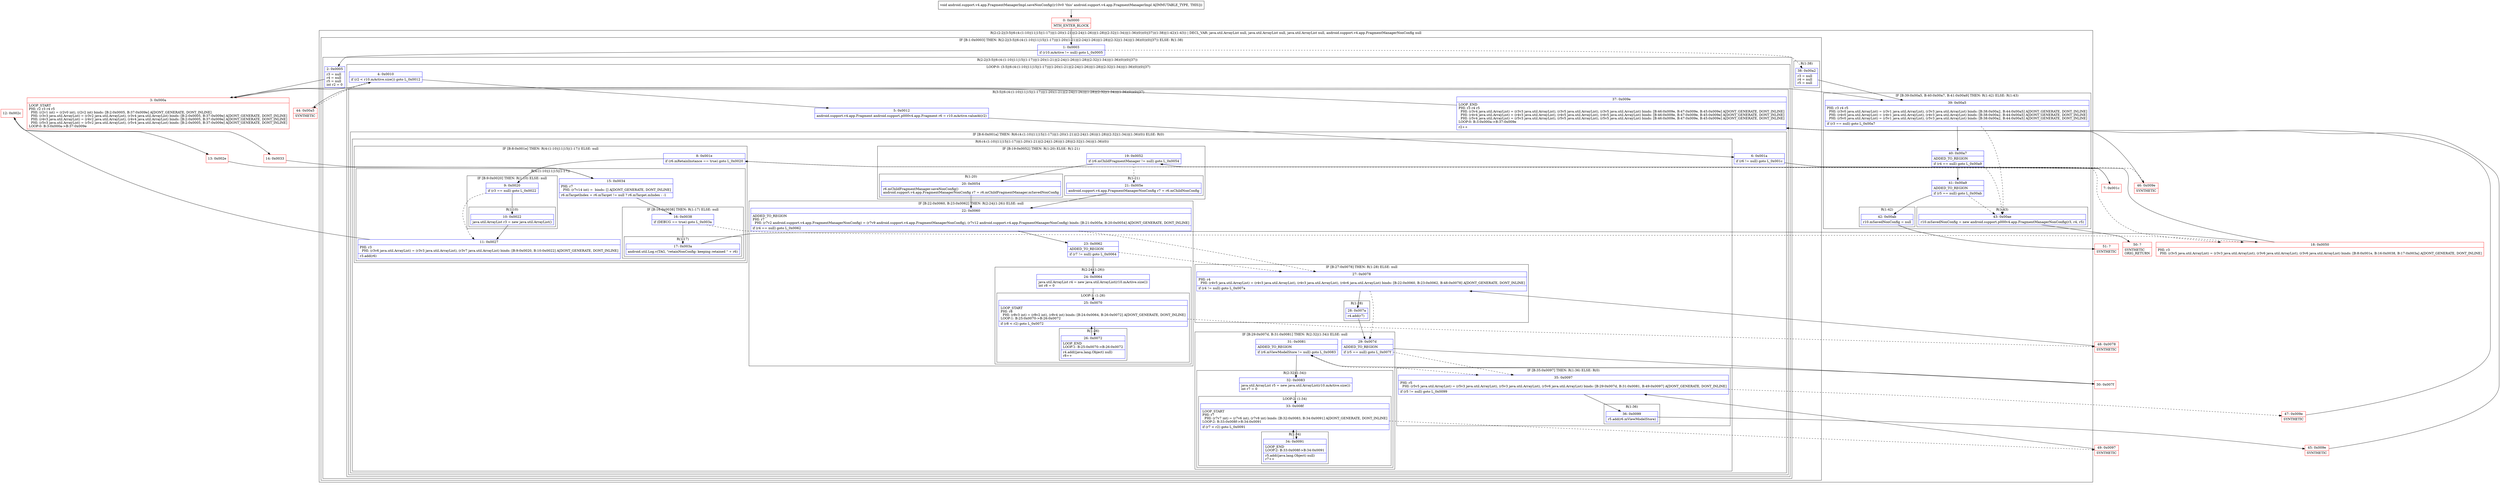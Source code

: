 digraph "CFG forandroid.support.v4.app.FragmentManagerImpl.saveNonConfig()V" {
subgraph cluster_Region_526789742 {
label = "R(2:(2:2|(3:5|(6:(4:(1:10)|11|15|(1:17))|(1:20)(1:21)|(2:24|(1:26))|(1:28)|(2:32|(1:34))|(1:36)(0))(0)|37))(1:38)|(1:42)(1:43)) | DECL_VAR: java.util.ArrayList null, java.util.ArrayList null, java.util.ArrayList null, android.support.v4.app.FragmentManagerNonConfig null\l";
node [shape=record,color=blue];
subgraph cluster_IfRegion_1459172498 {
label = "IF [B:1:0x0003] THEN: R(2:2|(3:5|(6:(4:(1:10)|11|15|(1:17))|(1:20)(1:21)|(2:24|(1:26))|(1:28)|(2:32|(1:34))|(1:36)(0))(0)|37)) ELSE: R(1:38)";
node [shape=record,color=blue];
Node_1 [shape=record,label="{1\:\ 0x0003|if (r10.mActive != null) goto L_0x0005\l}"];
subgraph cluster_Region_318770714 {
label = "R(2:2|(3:5|(6:(4:(1:10)|11|15|(1:17))|(1:20)(1:21)|(2:24|(1:26))|(1:28)|(2:32|(1:34))|(1:36)(0))(0)|37))";
node [shape=record,color=blue];
Node_2 [shape=record,label="{2\:\ 0x0005|r3 = null\lr4 = null\lr5 = null\lint r2 = 0\l}"];
subgraph cluster_LoopRegion_1782592664 {
label = "LOOP:0: (3:5|(6:(4:(1:10)|11|15|(1:17))|(1:20)(1:21)|(2:24|(1:26))|(1:28)|(2:32|(1:34))|(1:36)(0))(0)|37)";
node [shape=record,color=blue];
Node_4 [shape=record,label="{4\:\ 0x0010|if (r2 \< r10.mActive.size()) goto L_0x0012\l}"];
subgraph cluster_Region_2058264010 {
label = "R(3:5|(6:(4:(1:10)|11|15|(1:17))|(1:20)(1:21)|(2:24|(1:26))|(1:28)|(2:32|(1:34))|(1:36)(0))(0)|37)";
node [shape=record,color=blue];
Node_5 [shape=record,label="{5\:\ 0x0012|android.support.v4.app.Fragment android.support.p000v4.app.Fragment r6 = r10.mActive.valueAt(r2)\l}"];
subgraph cluster_IfRegion_1533926822 {
label = "IF [B:6:0x001a] THEN: R(6:(4:(1:10)|11|15|(1:17))|(1:20)(1:21)|(2:24|(1:26))|(1:28)|(2:32|(1:34))|(1:36)(0)) ELSE: R(0)";
node [shape=record,color=blue];
Node_6 [shape=record,label="{6\:\ 0x001a|if (r6 != null) goto L_0x001c\l}"];
subgraph cluster_Region_1526816218 {
label = "R(6:(4:(1:10)|11|15|(1:17))|(1:20)(1:21)|(2:24|(1:26))|(1:28)|(2:32|(1:34))|(1:36)(0))";
node [shape=record,color=blue];
subgraph cluster_IfRegion_1436769228 {
label = "IF [B:8:0x001e] THEN: R(4:(1:10)|11|15|(1:17)) ELSE: null";
node [shape=record,color=blue];
Node_8 [shape=record,label="{8\:\ 0x001e|if (r6.mRetainInstance == true) goto L_0x0020\l}"];
subgraph cluster_Region_2028430446 {
label = "R(4:(1:10)|11|15|(1:17))";
node [shape=record,color=blue];
subgraph cluster_IfRegion_439117741 {
label = "IF [B:9:0x0020] THEN: R(1:10) ELSE: null";
node [shape=record,color=blue];
Node_9 [shape=record,label="{9\:\ 0x0020|if (r3 == null) goto L_0x0022\l}"];
subgraph cluster_Region_2040763752 {
label = "R(1:10)";
node [shape=record,color=blue];
Node_10 [shape=record,label="{10\:\ 0x0022|java.util.ArrayList r3 = new java.util.ArrayList()\l}"];
}
}
Node_11 [shape=record,label="{11\:\ 0x0027|PHI: r3 \l  PHI: (r3v6 java.util.ArrayList) = (r3v3 java.util.ArrayList), (r3v7 java.util.ArrayList) binds: [B:9:0x0020, B:10:0x0022] A[DONT_GENERATE, DONT_INLINE]\l|r3.add(r6)\l}"];
Node_15 [shape=record,label="{15\:\ 0x0034|PHI: r7 \l  PHI: (r7v14 int) =  binds: [] A[DONT_GENERATE, DONT_INLINE]\l|r6.mTargetIndex = r6.mTarget != null ? r6.mTarget.mIndex : \-1\l}"];
subgraph cluster_IfRegion_881278426 {
label = "IF [B:16:0x0038] THEN: R(1:17) ELSE: null";
node [shape=record,color=blue];
Node_16 [shape=record,label="{16\:\ 0x0038|if (DEBUG == true) goto L_0x003a\l}"];
subgraph cluster_Region_1593654367 {
label = "R(1:17)";
node [shape=record,color=blue];
Node_17 [shape=record,label="{17\:\ 0x003a|android.util.Log.v(TAG, \"retainNonConfig: keeping retained \" + r6)\l}"];
}
}
}
}
subgraph cluster_IfRegion_1799899851 {
label = "IF [B:19:0x0052] THEN: R(1:20) ELSE: R(1:21)";
node [shape=record,color=blue];
Node_19 [shape=record,label="{19\:\ 0x0052|if (r6.mChildFragmentManager != null) goto L_0x0054\l}"];
subgraph cluster_Region_620368213 {
label = "R(1:20)";
node [shape=record,color=blue];
Node_20 [shape=record,label="{20\:\ 0x0054|r6.mChildFragmentManager.saveNonConfig()\landroid.support.v4.app.FragmentManagerNonConfig r7 = r6.mChildFragmentManager.mSavedNonConfig\l}"];
}
subgraph cluster_Region_1736295856 {
label = "R(1:21)";
node [shape=record,color=blue];
Node_21 [shape=record,label="{21\:\ 0x005e|android.support.v4.app.FragmentManagerNonConfig r7 = r6.mChildNonConfig\l}"];
}
}
subgraph cluster_IfRegion_725996156 {
label = "IF [B:22:0x0060, B:23:0x0062] THEN: R(2:24|(1:26)) ELSE: null";
node [shape=record,color=blue];
Node_22 [shape=record,label="{22\:\ 0x0060|ADDED_TO_REGION\lPHI: r7 \l  PHI: (r7v2 android.support.v4.app.FragmentManagerNonConfig) = (r7v9 android.support.v4.app.FragmentManagerNonConfig), (r7v12 android.support.v4.app.FragmentManagerNonConfig) binds: [B:21:0x005e, B:20:0x0054] A[DONT_GENERATE, DONT_INLINE]\l|if (r4 == null) goto L_0x0062\l}"];
Node_23 [shape=record,label="{23\:\ 0x0062|ADDED_TO_REGION\l|if (r7 != null) goto L_0x0064\l}"];
subgraph cluster_Region_1246541909 {
label = "R(2:24|(1:26))";
node [shape=record,color=blue];
Node_24 [shape=record,label="{24\:\ 0x0064|java.util.ArrayList r4 = new java.util.ArrayList(r10.mActive.size())\lint r8 = 0\l}"];
subgraph cluster_LoopRegion_1427053786 {
label = "LOOP:1: (1:26)";
node [shape=record,color=blue];
Node_25 [shape=record,label="{25\:\ 0x0070|LOOP_START\lPHI: r8 \l  PHI: (r8v3 int) = (r8v2 int), (r8v4 int) binds: [B:24:0x0064, B:26:0x0072] A[DONT_GENERATE, DONT_INLINE]\lLOOP:1: B:25:0x0070\-\>B:26:0x0072\l|if (r8 \< r2) goto L_0x0072\l}"];
subgraph cluster_Region_79681182 {
label = "R(1:26)";
node [shape=record,color=blue];
Node_26 [shape=record,label="{26\:\ 0x0072|LOOP_END\lLOOP:1: B:25:0x0070\-\>B:26:0x0072\l|r4.add((java.lang.Object) null)\lr8++\l}"];
}
}
}
}
subgraph cluster_IfRegion_2054927683 {
label = "IF [B:27:0x0078] THEN: R(1:28) ELSE: null";
node [shape=record,color=blue];
Node_27 [shape=record,label="{27\:\ 0x0078|PHI: r4 \l  PHI: (r4v5 java.util.ArrayList) = (r4v3 java.util.ArrayList), (r4v3 java.util.ArrayList), (r4v6 java.util.ArrayList) binds: [B:22:0x0060, B:23:0x0062, B:48:0x0078] A[DONT_GENERATE, DONT_INLINE]\l|if (r4 != null) goto L_0x007a\l}"];
subgraph cluster_Region_51623086 {
label = "R(1:28)";
node [shape=record,color=blue];
Node_28 [shape=record,label="{28\:\ 0x007a|r4.add(r7)\l}"];
}
}
subgraph cluster_IfRegion_1347752644 {
label = "IF [B:29:0x007d, B:31:0x0081] THEN: R(2:32|(1:34)) ELSE: null";
node [shape=record,color=blue];
Node_29 [shape=record,label="{29\:\ 0x007d|ADDED_TO_REGION\l|if (r5 == null) goto L_0x007f\l}"];
Node_31 [shape=record,label="{31\:\ 0x0081|ADDED_TO_REGION\l|if (r6.mViewModelStore != null) goto L_0x0083\l}"];
subgraph cluster_Region_1991035472 {
label = "R(2:32|(1:34))";
node [shape=record,color=blue];
Node_32 [shape=record,label="{32\:\ 0x0083|java.util.ArrayList r5 = new java.util.ArrayList(r10.mActive.size())\lint r7 = 0\l}"];
subgraph cluster_LoopRegion_811785158 {
label = "LOOP:2: (1:34)";
node [shape=record,color=blue];
Node_33 [shape=record,label="{33\:\ 0x008f|LOOP_START\lPHI: r7 \l  PHI: (r7v7 int) = (r7v6 int), (r7v8 int) binds: [B:32:0x0083, B:34:0x0091] A[DONT_GENERATE, DONT_INLINE]\lLOOP:2: B:33:0x008f\-\>B:34:0x0091\l|if (r7 \< r2) goto L_0x0091\l}"];
subgraph cluster_Region_224838343 {
label = "R(1:34)";
node [shape=record,color=blue];
Node_34 [shape=record,label="{34\:\ 0x0091|LOOP_END\lLOOP:2: B:33:0x008f\-\>B:34:0x0091\l|r5.add((java.lang.Object) null)\lr7++\l}"];
}
}
}
}
subgraph cluster_IfRegion_251076859 {
label = "IF [B:35:0x0097] THEN: R(1:36) ELSE: R(0)";
node [shape=record,color=blue];
Node_35 [shape=record,label="{35\:\ 0x0097|PHI: r5 \l  PHI: (r5v5 java.util.ArrayList) = (r5v3 java.util.ArrayList), (r5v3 java.util.ArrayList), (r5v6 java.util.ArrayList) binds: [B:29:0x007d, B:31:0x0081, B:49:0x0097] A[DONT_GENERATE, DONT_INLINE]\l|if (r5 != null) goto L_0x0099\l}"];
subgraph cluster_Region_2044859415 {
label = "R(1:36)";
node [shape=record,color=blue];
Node_36 [shape=record,label="{36\:\ 0x0099|r5.add(r6.mViewModelStore)\l}"];
}
subgraph cluster_Region_186959211 {
label = "R(0)";
node [shape=record,color=blue];
}
}
}
subgraph cluster_Region_752007393 {
label = "R(0)";
node [shape=record,color=blue];
}
}
Node_37 [shape=record,label="{37\:\ 0x009e|LOOP_END\lPHI: r3 r4 r5 \l  PHI: (r3v4 java.util.ArrayList) = (r3v3 java.util.ArrayList), (r3v5 java.util.ArrayList), (r3v5 java.util.ArrayList) binds: [B:46:0x009e, B:47:0x009e, B:45:0x009e] A[DONT_GENERATE, DONT_INLINE]\l  PHI: (r4v4 java.util.ArrayList) = (r4v3 java.util.ArrayList), (r4v5 java.util.ArrayList), (r4v5 java.util.ArrayList) binds: [B:46:0x009e, B:47:0x009e, B:45:0x009e] A[DONT_GENERATE, DONT_INLINE]\l  PHI: (r5v4 java.util.ArrayList) = (r5v3 java.util.ArrayList), (r5v5 java.util.ArrayList), (r5v5 java.util.ArrayList) binds: [B:46:0x009e, B:47:0x009e, B:45:0x009e] A[DONT_GENERATE, DONT_INLINE]\lLOOP:0: B:3:0x000a\-\>B:37:0x009e\l|r2++\l}"];
}
}
}
subgraph cluster_Region_1998100620 {
label = "R(1:38)";
node [shape=record,color=blue];
Node_38 [shape=record,label="{38\:\ 0x00a2|r3 = null\lr4 = null\lr5 = null\l}"];
}
}
subgraph cluster_IfRegion_846909201 {
label = "IF [B:39:0x00a5, B:40:0x00a7, B:41:0x00a9] THEN: R(1:42) ELSE: R(1:43)";
node [shape=record,color=blue];
Node_39 [shape=record,label="{39\:\ 0x00a5|PHI: r3 r4 r5 \l  PHI: (r3v0 java.util.ArrayList) = (r3v1 java.util.ArrayList), (r3v3 java.util.ArrayList) binds: [B:38:0x00a2, B:44:0x00a5] A[DONT_GENERATE, DONT_INLINE]\l  PHI: (r4v0 java.util.ArrayList) = (r4v1 java.util.ArrayList), (r4v3 java.util.ArrayList) binds: [B:38:0x00a2, B:44:0x00a5] A[DONT_GENERATE, DONT_INLINE]\l  PHI: (r5v0 java.util.ArrayList) = (r5v1 java.util.ArrayList), (r5v3 java.util.ArrayList) binds: [B:38:0x00a2, B:44:0x00a5] A[DONT_GENERATE, DONT_INLINE]\l|if (r3 == null) goto L_0x00a7\l}"];
Node_40 [shape=record,label="{40\:\ 0x00a7|ADDED_TO_REGION\l|if (r4 == null) goto L_0x00a9\l}"];
Node_41 [shape=record,label="{41\:\ 0x00a9|ADDED_TO_REGION\l|if (r5 == null) goto L_0x00ab\l}"];
subgraph cluster_Region_87933277 {
label = "R(1:42)";
node [shape=record,color=blue];
Node_42 [shape=record,label="{42\:\ 0x00ab|r10.mSavedNonConfig = null\l}"];
}
subgraph cluster_Region_673137420 {
label = "R(1:43)";
node [shape=record,color=blue];
Node_43 [shape=record,label="{43\:\ 0x00ae|r10.mSavedNonConfig = new android.support.p000v4.app.FragmentManagerNonConfig(r3, r4, r5)\l}"];
}
}
}
Node_0 [shape=record,color=red,label="{0\:\ 0x0000|MTH_ENTER_BLOCK\l}"];
Node_3 [shape=record,color=red,label="{3\:\ 0x000a|LOOP_START\lPHI: r2 r3 r4 r5 \l  PHI: (r2v1 int) = (r2v0 int), (r2v2 int) binds: [B:2:0x0005, B:37:0x009e] A[DONT_GENERATE, DONT_INLINE]\l  PHI: (r3v3 java.util.ArrayList) = (r3v2 java.util.ArrayList), (r3v4 java.util.ArrayList) binds: [B:2:0x0005, B:37:0x009e] A[DONT_GENERATE, DONT_INLINE]\l  PHI: (r4v3 java.util.ArrayList) = (r4v2 java.util.ArrayList), (r4v4 java.util.ArrayList) binds: [B:2:0x0005, B:37:0x009e] A[DONT_GENERATE, DONT_INLINE]\l  PHI: (r5v3 java.util.ArrayList) = (r5v2 java.util.ArrayList), (r5v4 java.util.ArrayList) binds: [B:2:0x0005, B:37:0x009e] A[DONT_GENERATE, DONT_INLINE]\lLOOP:0: B:3:0x000a\-\>B:37:0x009e\l}"];
Node_7 [shape=record,color=red,label="{7\:\ 0x001c}"];
Node_12 [shape=record,color=red,label="{12\:\ 0x002c}"];
Node_13 [shape=record,color=red,label="{13\:\ 0x002e}"];
Node_14 [shape=record,color=red,label="{14\:\ 0x0033}"];
Node_18 [shape=record,color=red,label="{18\:\ 0x0050|PHI: r3 \l  PHI: (r3v5 java.util.ArrayList) = (r3v3 java.util.ArrayList), (r3v6 java.util.ArrayList), (r3v6 java.util.ArrayList) binds: [B:8:0x001e, B:16:0x0038, B:17:0x003a] A[DONT_GENERATE, DONT_INLINE]\l}"];
Node_30 [shape=record,color=red,label="{30\:\ 0x007f}"];
Node_44 [shape=record,color=red,label="{44\:\ 0x00a5|SYNTHETIC\l}"];
Node_45 [shape=record,color=red,label="{45\:\ 0x009e|SYNTHETIC\l}"];
Node_46 [shape=record,color=red,label="{46\:\ 0x009e|SYNTHETIC\l}"];
Node_47 [shape=record,color=red,label="{47\:\ 0x009e|SYNTHETIC\l}"];
Node_48 [shape=record,color=red,label="{48\:\ 0x0078|SYNTHETIC\l}"];
Node_49 [shape=record,color=red,label="{49\:\ 0x0097|SYNTHETIC\l}"];
Node_50 [shape=record,color=red,label="{50\:\ ?|SYNTHETIC\lORIG_RETURN\l}"];
Node_51 [shape=record,color=red,label="{51\:\ ?|SYNTHETIC\l}"];
MethodNode[shape=record,label="{void android.support.v4.app.FragmentManagerImpl.saveNonConfig((r10v0 'this' android.support.v4.app.FragmentManagerImpl A[IMMUTABLE_TYPE, THIS])) }"];
MethodNode -> Node_0;
Node_1 -> Node_2;
Node_1 -> Node_38[style=dashed];
Node_2 -> Node_3;
Node_4 -> Node_5;
Node_4 -> Node_44[style=dashed];
Node_5 -> Node_6;
Node_6 -> Node_7;
Node_6 -> Node_46[style=dashed];
Node_8 -> Node_9;
Node_8 -> Node_18[style=dashed];
Node_9 -> Node_10;
Node_9 -> Node_11[style=dashed];
Node_10 -> Node_11;
Node_11 -> Node_12;
Node_15 -> Node_16;
Node_16 -> Node_17;
Node_16 -> Node_18[style=dashed];
Node_17 -> Node_18;
Node_19 -> Node_20;
Node_19 -> Node_21[style=dashed];
Node_20 -> Node_22;
Node_21 -> Node_22;
Node_22 -> Node_23;
Node_22 -> Node_27[style=dashed];
Node_23 -> Node_24;
Node_23 -> Node_27[style=dashed];
Node_24 -> Node_25;
Node_25 -> Node_26;
Node_25 -> Node_48[style=dashed];
Node_26 -> Node_25;
Node_27 -> Node_28;
Node_27 -> Node_29[style=dashed];
Node_28 -> Node_29;
Node_29 -> Node_30;
Node_29 -> Node_35[style=dashed];
Node_31 -> Node_32;
Node_31 -> Node_35[style=dashed];
Node_32 -> Node_33;
Node_33 -> Node_34;
Node_33 -> Node_49[style=dashed];
Node_34 -> Node_33;
Node_35 -> Node_36;
Node_35 -> Node_47[style=dashed];
Node_36 -> Node_45;
Node_37 -> Node_3;
Node_38 -> Node_39;
Node_39 -> Node_40;
Node_39 -> Node_43[style=dashed];
Node_40 -> Node_41;
Node_40 -> Node_43[style=dashed];
Node_41 -> Node_42;
Node_41 -> Node_43[style=dashed];
Node_42 -> Node_51;
Node_43 -> Node_50;
Node_0 -> Node_1;
Node_3 -> Node_4;
Node_7 -> Node_8;
Node_12 -> Node_13;
Node_12 -> Node_14;
Node_13 -> Node_15;
Node_14 -> Node_15;
Node_18 -> Node_19;
Node_30 -> Node_31;
Node_44 -> Node_39;
Node_45 -> Node_37;
Node_46 -> Node_37;
Node_47 -> Node_37;
Node_48 -> Node_27;
Node_49 -> Node_35;
}

